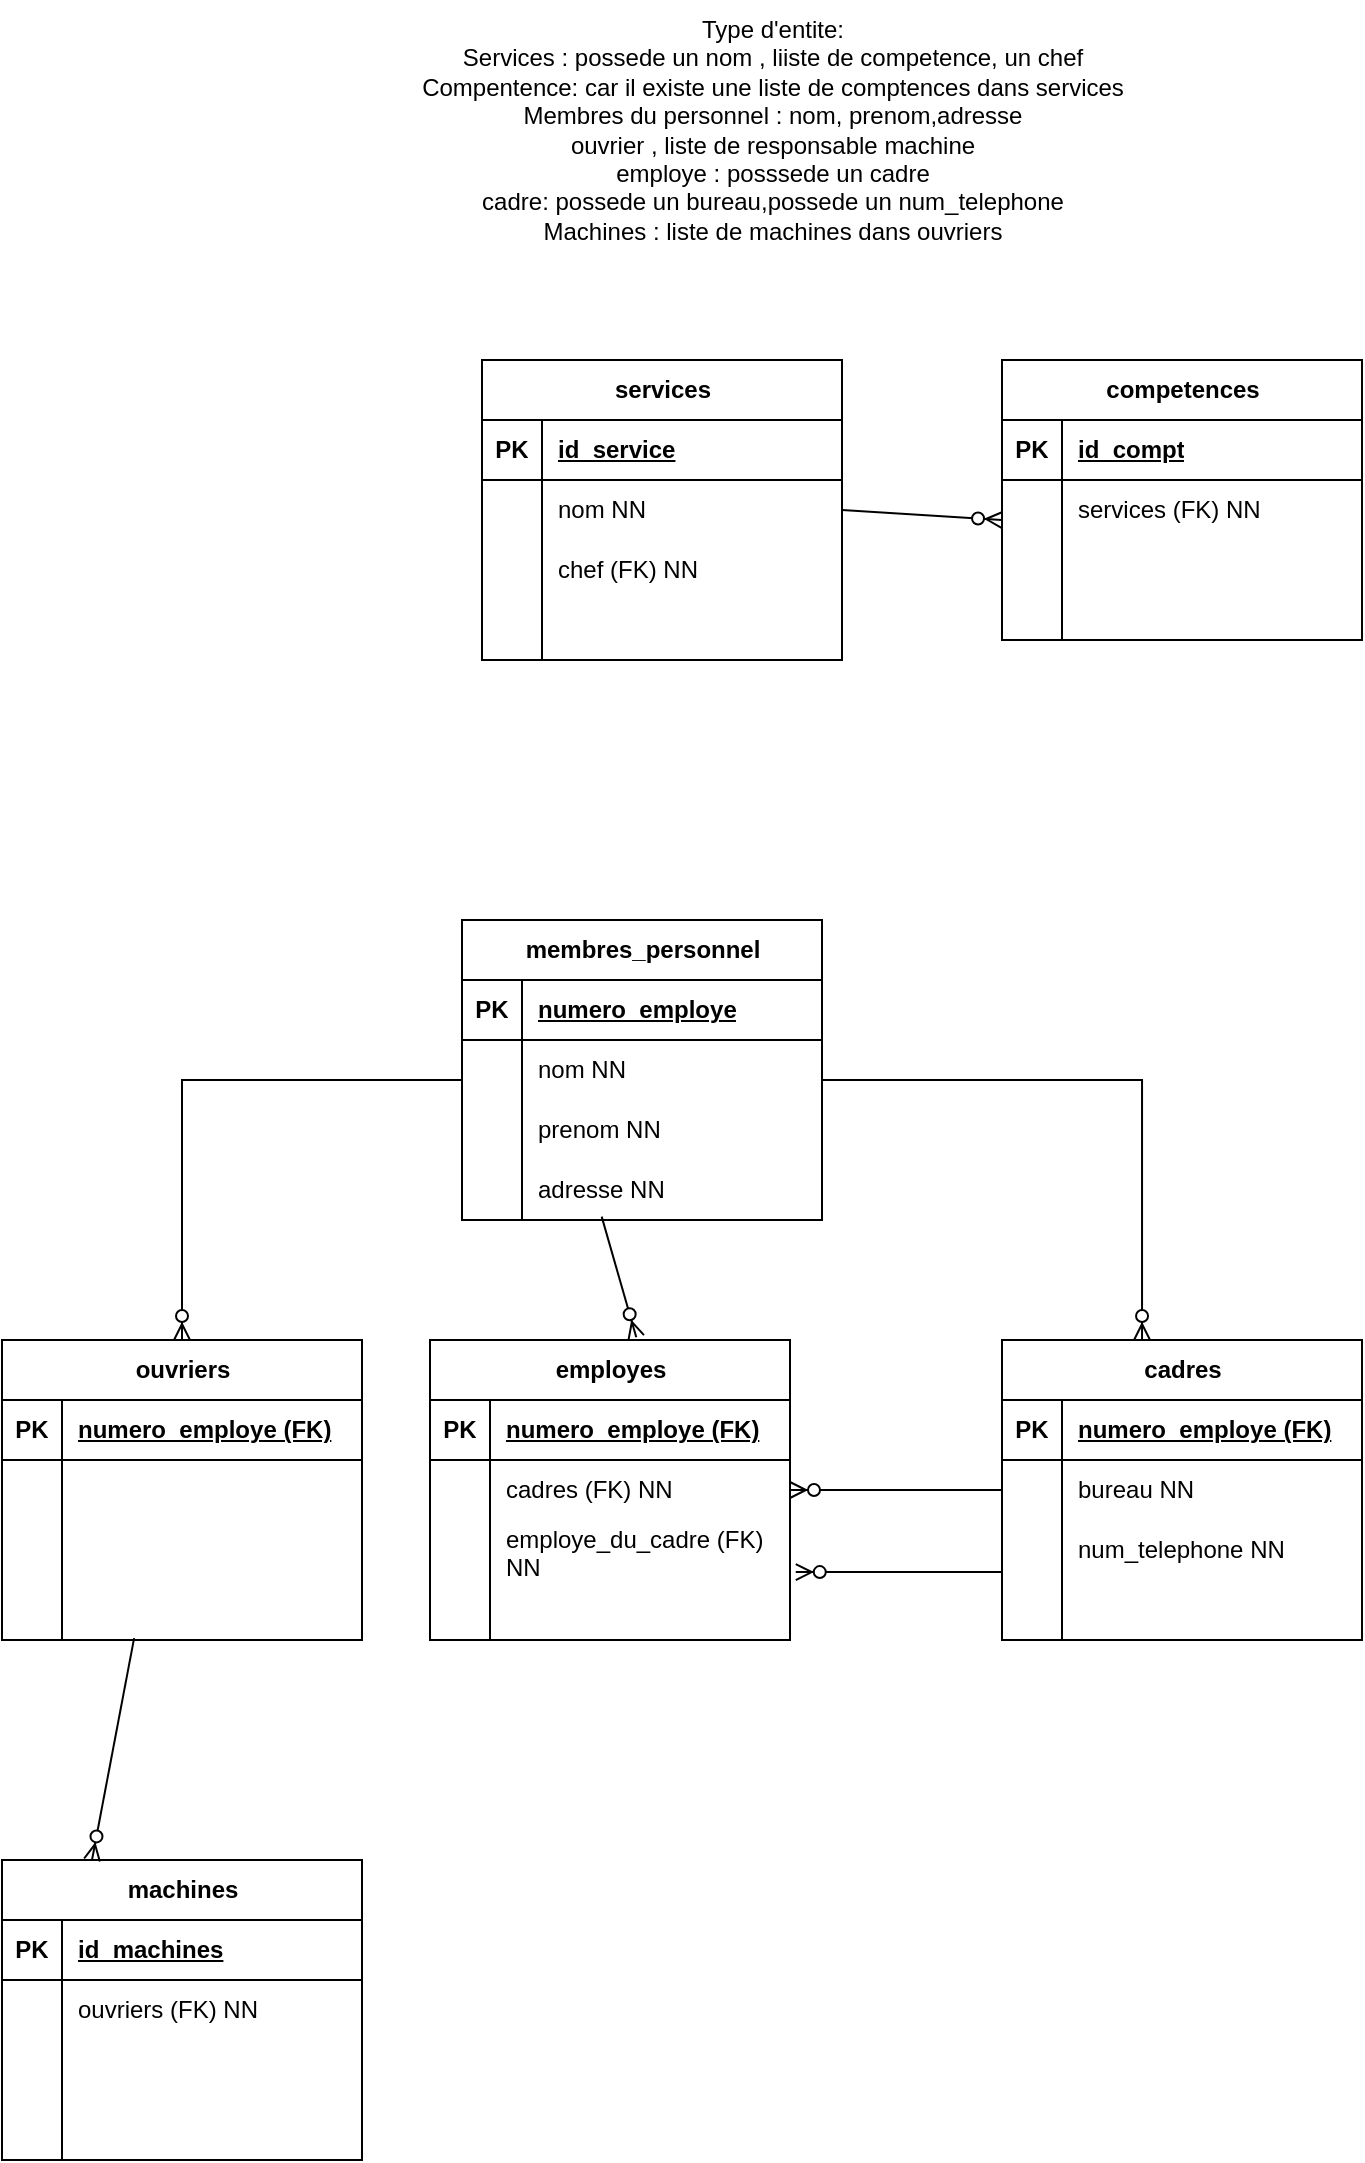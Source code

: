 <mxfile version="24.7.16">
  <diagram name="Page-1" id="CX5b0euwP51dqLZmG01m">
    <mxGraphModel dx="934" dy="556" grid="1" gridSize="10" guides="1" tooltips="1" connect="1" arrows="1" fold="1" page="1" pageScale="1" pageWidth="827" pageHeight="1169" math="0" shadow="0">
      <root>
        <mxCell id="0" />
        <mxCell id="1" parent="0" />
        <mxCell id="H3f6OyMFCvSe6y8qN9KS-3" value="membres_personnel" style="shape=table;startSize=30;container=1;collapsible=1;childLayout=tableLayout;fixedRows=1;rowLines=0;fontStyle=1;align=center;resizeLast=1;html=1;" vertex="1" parent="1">
          <mxGeometry x="320" y="460" width="180" height="150" as="geometry" />
        </mxCell>
        <mxCell id="H3f6OyMFCvSe6y8qN9KS-4" value="" style="shape=tableRow;horizontal=0;startSize=0;swimlaneHead=0;swimlaneBody=0;fillColor=none;collapsible=0;dropTarget=0;points=[[0,0.5],[1,0.5]];portConstraint=eastwest;top=0;left=0;right=0;bottom=1;" vertex="1" parent="H3f6OyMFCvSe6y8qN9KS-3">
          <mxGeometry y="30" width="180" height="30" as="geometry" />
        </mxCell>
        <mxCell id="H3f6OyMFCvSe6y8qN9KS-5" value="PK" style="shape=partialRectangle;connectable=0;fillColor=none;top=0;left=0;bottom=0;right=0;fontStyle=1;overflow=hidden;whiteSpace=wrap;html=1;" vertex="1" parent="H3f6OyMFCvSe6y8qN9KS-4">
          <mxGeometry width="30" height="30" as="geometry">
            <mxRectangle width="30" height="30" as="alternateBounds" />
          </mxGeometry>
        </mxCell>
        <mxCell id="H3f6OyMFCvSe6y8qN9KS-6" value="numero_employe" style="shape=partialRectangle;connectable=0;fillColor=none;top=0;left=0;bottom=0;right=0;align=left;spacingLeft=6;fontStyle=5;overflow=hidden;whiteSpace=wrap;html=1;" vertex="1" parent="H3f6OyMFCvSe6y8qN9KS-4">
          <mxGeometry x="30" width="150" height="30" as="geometry">
            <mxRectangle width="150" height="30" as="alternateBounds" />
          </mxGeometry>
        </mxCell>
        <mxCell id="H3f6OyMFCvSe6y8qN9KS-7" value="" style="shape=tableRow;horizontal=0;startSize=0;swimlaneHead=0;swimlaneBody=0;fillColor=none;collapsible=0;dropTarget=0;points=[[0,0.5],[1,0.5]];portConstraint=eastwest;top=0;left=0;right=0;bottom=0;" vertex="1" parent="H3f6OyMFCvSe6y8qN9KS-3">
          <mxGeometry y="60" width="180" height="30" as="geometry" />
        </mxCell>
        <mxCell id="H3f6OyMFCvSe6y8qN9KS-8" value="" style="shape=partialRectangle;connectable=0;fillColor=none;top=0;left=0;bottom=0;right=0;editable=1;overflow=hidden;whiteSpace=wrap;html=1;" vertex="1" parent="H3f6OyMFCvSe6y8qN9KS-7">
          <mxGeometry width="30" height="30" as="geometry">
            <mxRectangle width="30" height="30" as="alternateBounds" />
          </mxGeometry>
        </mxCell>
        <mxCell id="H3f6OyMFCvSe6y8qN9KS-9" value="nom NN" style="shape=partialRectangle;connectable=0;fillColor=none;top=0;left=0;bottom=0;right=0;align=left;spacingLeft=6;overflow=hidden;whiteSpace=wrap;html=1;" vertex="1" parent="H3f6OyMFCvSe6y8qN9KS-7">
          <mxGeometry x="30" width="150" height="30" as="geometry">
            <mxRectangle width="150" height="30" as="alternateBounds" />
          </mxGeometry>
        </mxCell>
        <mxCell id="H3f6OyMFCvSe6y8qN9KS-10" value="" style="shape=tableRow;horizontal=0;startSize=0;swimlaneHead=0;swimlaneBody=0;fillColor=none;collapsible=0;dropTarget=0;points=[[0,0.5],[1,0.5]];portConstraint=eastwest;top=0;left=0;right=0;bottom=0;" vertex="1" parent="H3f6OyMFCvSe6y8qN9KS-3">
          <mxGeometry y="90" width="180" height="30" as="geometry" />
        </mxCell>
        <mxCell id="H3f6OyMFCvSe6y8qN9KS-11" value="" style="shape=partialRectangle;connectable=0;fillColor=none;top=0;left=0;bottom=0;right=0;editable=1;overflow=hidden;whiteSpace=wrap;html=1;" vertex="1" parent="H3f6OyMFCvSe6y8qN9KS-10">
          <mxGeometry width="30" height="30" as="geometry">
            <mxRectangle width="30" height="30" as="alternateBounds" />
          </mxGeometry>
        </mxCell>
        <mxCell id="H3f6OyMFCvSe6y8qN9KS-12" value="prenom NN" style="shape=partialRectangle;connectable=0;fillColor=none;top=0;left=0;bottom=0;right=0;align=left;spacingLeft=6;overflow=hidden;whiteSpace=wrap;html=1;" vertex="1" parent="H3f6OyMFCvSe6y8qN9KS-10">
          <mxGeometry x="30" width="150" height="30" as="geometry">
            <mxRectangle width="150" height="30" as="alternateBounds" />
          </mxGeometry>
        </mxCell>
        <mxCell id="H3f6OyMFCvSe6y8qN9KS-13" value="" style="shape=tableRow;horizontal=0;startSize=0;swimlaneHead=0;swimlaneBody=0;fillColor=none;collapsible=0;dropTarget=0;points=[[0,0.5],[1,0.5]];portConstraint=eastwest;top=0;left=0;right=0;bottom=0;" vertex="1" parent="H3f6OyMFCvSe6y8qN9KS-3">
          <mxGeometry y="120" width="180" height="30" as="geometry" />
        </mxCell>
        <mxCell id="H3f6OyMFCvSe6y8qN9KS-14" value="" style="shape=partialRectangle;connectable=0;fillColor=none;top=0;left=0;bottom=0;right=0;editable=1;overflow=hidden;whiteSpace=wrap;html=1;" vertex="1" parent="H3f6OyMFCvSe6y8qN9KS-13">
          <mxGeometry width="30" height="30" as="geometry">
            <mxRectangle width="30" height="30" as="alternateBounds" />
          </mxGeometry>
        </mxCell>
        <mxCell id="H3f6OyMFCvSe6y8qN9KS-15" value="adresse NN" style="shape=partialRectangle;connectable=0;fillColor=none;top=0;left=0;bottom=0;right=0;align=left;spacingLeft=6;overflow=hidden;whiteSpace=wrap;html=1;" vertex="1" parent="H3f6OyMFCvSe6y8qN9KS-13">
          <mxGeometry x="30" width="150" height="30" as="geometry">
            <mxRectangle width="150" height="30" as="alternateBounds" />
          </mxGeometry>
        </mxCell>
        <mxCell id="H3f6OyMFCvSe6y8qN9KS-16" value="services" style="shape=table;startSize=30;container=1;collapsible=1;childLayout=tableLayout;fixedRows=1;rowLines=0;fontStyle=1;align=center;resizeLast=1;html=1;" vertex="1" parent="1">
          <mxGeometry x="330" y="180" width="180" height="150" as="geometry" />
        </mxCell>
        <mxCell id="H3f6OyMFCvSe6y8qN9KS-17" value="" style="shape=tableRow;horizontal=0;startSize=0;swimlaneHead=0;swimlaneBody=0;fillColor=none;collapsible=0;dropTarget=0;points=[[0,0.5],[1,0.5]];portConstraint=eastwest;top=0;left=0;right=0;bottom=1;" vertex="1" parent="H3f6OyMFCvSe6y8qN9KS-16">
          <mxGeometry y="30" width="180" height="30" as="geometry" />
        </mxCell>
        <mxCell id="H3f6OyMFCvSe6y8qN9KS-18" value="PK" style="shape=partialRectangle;connectable=0;fillColor=none;top=0;left=0;bottom=0;right=0;fontStyle=1;overflow=hidden;whiteSpace=wrap;html=1;" vertex="1" parent="H3f6OyMFCvSe6y8qN9KS-17">
          <mxGeometry width="30" height="30" as="geometry">
            <mxRectangle width="30" height="30" as="alternateBounds" />
          </mxGeometry>
        </mxCell>
        <mxCell id="H3f6OyMFCvSe6y8qN9KS-19" value="id_service" style="shape=partialRectangle;connectable=0;fillColor=none;top=0;left=0;bottom=0;right=0;align=left;spacingLeft=6;fontStyle=5;overflow=hidden;whiteSpace=wrap;html=1;" vertex="1" parent="H3f6OyMFCvSe6y8qN9KS-17">
          <mxGeometry x="30" width="150" height="30" as="geometry">
            <mxRectangle width="150" height="30" as="alternateBounds" />
          </mxGeometry>
        </mxCell>
        <mxCell id="H3f6OyMFCvSe6y8qN9KS-20" value="" style="shape=tableRow;horizontal=0;startSize=0;swimlaneHead=0;swimlaneBody=0;fillColor=none;collapsible=0;dropTarget=0;points=[[0,0.5],[1,0.5]];portConstraint=eastwest;top=0;left=0;right=0;bottom=0;" vertex="1" parent="H3f6OyMFCvSe6y8qN9KS-16">
          <mxGeometry y="60" width="180" height="30" as="geometry" />
        </mxCell>
        <mxCell id="H3f6OyMFCvSe6y8qN9KS-21" value="" style="shape=partialRectangle;connectable=0;fillColor=none;top=0;left=0;bottom=0;right=0;editable=1;overflow=hidden;whiteSpace=wrap;html=1;" vertex="1" parent="H3f6OyMFCvSe6y8qN9KS-20">
          <mxGeometry width="30" height="30" as="geometry">
            <mxRectangle width="30" height="30" as="alternateBounds" />
          </mxGeometry>
        </mxCell>
        <mxCell id="H3f6OyMFCvSe6y8qN9KS-22" value="nom NN" style="shape=partialRectangle;connectable=0;fillColor=none;top=0;left=0;bottom=0;right=0;align=left;spacingLeft=6;overflow=hidden;whiteSpace=wrap;html=1;" vertex="1" parent="H3f6OyMFCvSe6y8qN9KS-20">
          <mxGeometry x="30" width="150" height="30" as="geometry">
            <mxRectangle width="150" height="30" as="alternateBounds" />
          </mxGeometry>
        </mxCell>
        <mxCell id="H3f6OyMFCvSe6y8qN9KS-23" value="" style="shape=tableRow;horizontal=0;startSize=0;swimlaneHead=0;swimlaneBody=0;fillColor=none;collapsible=0;dropTarget=0;points=[[0,0.5],[1,0.5]];portConstraint=eastwest;top=0;left=0;right=0;bottom=0;" vertex="1" parent="H3f6OyMFCvSe6y8qN9KS-16">
          <mxGeometry y="90" width="180" height="30" as="geometry" />
        </mxCell>
        <mxCell id="H3f6OyMFCvSe6y8qN9KS-24" value="" style="shape=partialRectangle;connectable=0;fillColor=none;top=0;left=0;bottom=0;right=0;editable=1;overflow=hidden;whiteSpace=wrap;html=1;" vertex="1" parent="H3f6OyMFCvSe6y8qN9KS-23">
          <mxGeometry width="30" height="30" as="geometry">
            <mxRectangle width="30" height="30" as="alternateBounds" />
          </mxGeometry>
        </mxCell>
        <mxCell id="H3f6OyMFCvSe6y8qN9KS-25" value="chef (FK) NN" style="shape=partialRectangle;connectable=0;fillColor=none;top=0;left=0;bottom=0;right=0;align=left;spacingLeft=6;overflow=hidden;whiteSpace=wrap;html=1;" vertex="1" parent="H3f6OyMFCvSe6y8qN9KS-23">
          <mxGeometry x="30" width="150" height="30" as="geometry">
            <mxRectangle width="150" height="30" as="alternateBounds" />
          </mxGeometry>
        </mxCell>
        <mxCell id="H3f6OyMFCvSe6y8qN9KS-26" value="" style="shape=tableRow;horizontal=0;startSize=0;swimlaneHead=0;swimlaneBody=0;fillColor=none;collapsible=0;dropTarget=0;points=[[0,0.5],[1,0.5]];portConstraint=eastwest;top=0;left=0;right=0;bottom=0;" vertex="1" parent="H3f6OyMFCvSe6y8qN9KS-16">
          <mxGeometry y="120" width="180" height="30" as="geometry" />
        </mxCell>
        <mxCell id="H3f6OyMFCvSe6y8qN9KS-27" value="" style="shape=partialRectangle;connectable=0;fillColor=none;top=0;left=0;bottom=0;right=0;editable=1;overflow=hidden;whiteSpace=wrap;html=1;" vertex="1" parent="H3f6OyMFCvSe6y8qN9KS-26">
          <mxGeometry width="30" height="30" as="geometry">
            <mxRectangle width="30" height="30" as="alternateBounds" />
          </mxGeometry>
        </mxCell>
        <mxCell id="H3f6OyMFCvSe6y8qN9KS-28" value="" style="shape=partialRectangle;connectable=0;fillColor=none;top=0;left=0;bottom=0;right=0;align=left;spacingLeft=6;overflow=hidden;whiteSpace=wrap;html=1;" vertex="1" parent="H3f6OyMFCvSe6y8qN9KS-26">
          <mxGeometry x="30" width="150" height="30" as="geometry">
            <mxRectangle width="150" height="30" as="alternateBounds" />
          </mxGeometry>
        </mxCell>
        <mxCell id="H3f6OyMFCvSe6y8qN9KS-29" value="ouvriers" style="shape=table;startSize=30;container=1;collapsible=1;childLayout=tableLayout;fixedRows=1;rowLines=0;fontStyle=1;align=center;resizeLast=1;html=1;" vertex="1" parent="1">
          <mxGeometry x="90" y="670" width="180" height="150" as="geometry" />
        </mxCell>
        <mxCell id="H3f6OyMFCvSe6y8qN9KS-30" value="" style="shape=tableRow;horizontal=0;startSize=0;swimlaneHead=0;swimlaneBody=0;fillColor=none;collapsible=0;dropTarget=0;points=[[0,0.5],[1,0.5]];portConstraint=eastwest;top=0;left=0;right=0;bottom=1;" vertex="1" parent="H3f6OyMFCvSe6y8qN9KS-29">
          <mxGeometry y="30" width="180" height="30" as="geometry" />
        </mxCell>
        <mxCell id="H3f6OyMFCvSe6y8qN9KS-31" value="PK" style="shape=partialRectangle;connectable=0;fillColor=none;top=0;left=0;bottom=0;right=0;fontStyle=1;overflow=hidden;whiteSpace=wrap;html=1;" vertex="1" parent="H3f6OyMFCvSe6y8qN9KS-30">
          <mxGeometry width="30" height="30" as="geometry">
            <mxRectangle width="30" height="30" as="alternateBounds" />
          </mxGeometry>
        </mxCell>
        <mxCell id="H3f6OyMFCvSe6y8qN9KS-32" value="numero_employe (FK)" style="shape=partialRectangle;connectable=0;fillColor=none;top=0;left=0;bottom=0;right=0;align=left;spacingLeft=6;fontStyle=5;overflow=hidden;whiteSpace=wrap;html=1;" vertex="1" parent="H3f6OyMFCvSe6y8qN9KS-30">
          <mxGeometry x="30" width="150" height="30" as="geometry">
            <mxRectangle width="150" height="30" as="alternateBounds" />
          </mxGeometry>
        </mxCell>
        <mxCell id="H3f6OyMFCvSe6y8qN9KS-33" value="" style="shape=tableRow;horizontal=0;startSize=0;swimlaneHead=0;swimlaneBody=0;fillColor=none;collapsible=0;dropTarget=0;points=[[0,0.5],[1,0.5]];portConstraint=eastwest;top=0;left=0;right=0;bottom=0;" vertex="1" parent="H3f6OyMFCvSe6y8qN9KS-29">
          <mxGeometry y="60" width="180" height="30" as="geometry" />
        </mxCell>
        <mxCell id="H3f6OyMFCvSe6y8qN9KS-34" value="" style="shape=partialRectangle;connectable=0;fillColor=none;top=0;left=0;bottom=0;right=0;editable=1;overflow=hidden;whiteSpace=wrap;html=1;" vertex="1" parent="H3f6OyMFCvSe6y8qN9KS-33">
          <mxGeometry width="30" height="30" as="geometry">
            <mxRectangle width="30" height="30" as="alternateBounds" />
          </mxGeometry>
        </mxCell>
        <mxCell id="H3f6OyMFCvSe6y8qN9KS-35" value="" style="shape=partialRectangle;connectable=0;fillColor=none;top=0;left=0;bottom=0;right=0;align=left;spacingLeft=6;overflow=hidden;whiteSpace=wrap;html=1;" vertex="1" parent="H3f6OyMFCvSe6y8qN9KS-33">
          <mxGeometry x="30" width="150" height="30" as="geometry">
            <mxRectangle width="150" height="30" as="alternateBounds" />
          </mxGeometry>
        </mxCell>
        <mxCell id="H3f6OyMFCvSe6y8qN9KS-36" value="" style="shape=tableRow;horizontal=0;startSize=0;swimlaneHead=0;swimlaneBody=0;fillColor=none;collapsible=0;dropTarget=0;points=[[0,0.5],[1,0.5]];portConstraint=eastwest;top=0;left=0;right=0;bottom=0;" vertex="1" parent="H3f6OyMFCvSe6y8qN9KS-29">
          <mxGeometry y="90" width="180" height="30" as="geometry" />
        </mxCell>
        <mxCell id="H3f6OyMFCvSe6y8qN9KS-37" value="" style="shape=partialRectangle;connectable=0;fillColor=none;top=0;left=0;bottom=0;right=0;editable=1;overflow=hidden;whiteSpace=wrap;html=1;" vertex="1" parent="H3f6OyMFCvSe6y8qN9KS-36">
          <mxGeometry width="30" height="30" as="geometry">
            <mxRectangle width="30" height="30" as="alternateBounds" />
          </mxGeometry>
        </mxCell>
        <mxCell id="H3f6OyMFCvSe6y8qN9KS-38" value="" style="shape=partialRectangle;connectable=0;fillColor=none;top=0;left=0;bottom=0;right=0;align=left;spacingLeft=6;overflow=hidden;whiteSpace=wrap;html=1;" vertex="1" parent="H3f6OyMFCvSe6y8qN9KS-36">
          <mxGeometry x="30" width="150" height="30" as="geometry">
            <mxRectangle width="150" height="30" as="alternateBounds" />
          </mxGeometry>
        </mxCell>
        <mxCell id="H3f6OyMFCvSe6y8qN9KS-39" value="" style="shape=tableRow;horizontal=0;startSize=0;swimlaneHead=0;swimlaneBody=0;fillColor=none;collapsible=0;dropTarget=0;points=[[0,0.5],[1,0.5]];portConstraint=eastwest;top=0;left=0;right=0;bottom=0;" vertex="1" parent="H3f6OyMFCvSe6y8qN9KS-29">
          <mxGeometry y="120" width="180" height="30" as="geometry" />
        </mxCell>
        <mxCell id="H3f6OyMFCvSe6y8qN9KS-40" value="" style="shape=partialRectangle;connectable=0;fillColor=none;top=0;left=0;bottom=0;right=0;editable=1;overflow=hidden;whiteSpace=wrap;html=1;" vertex="1" parent="H3f6OyMFCvSe6y8qN9KS-39">
          <mxGeometry width="30" height="30" as="geometry">
            <mxRectangle width="30" height="30" as="alternateBounds" />
          </mxGeometry>
        </mxCell>
        <mxCell id="H3f6OyMFCvSe6y8qN9KS-41" value="" style="shape=partialRectangle;connectable=0;fillColor=none;top=0;left=0;bottom=0;right=0;align=left;spacingLeft=6;overflow=hidden;whiteSpace=wrap;html=1;" vertex="1" parent="H3f6OyMFCvSe6y8qN9KS-39">
          <mxGeometry x="30" width="150" height="30" as="geometry">
            <mxRectangle width="150" height="30" as="alternateBounds" />
          </mxGeometry>
        </mxCell>
        <mxCell id="H3f6OyMFCvSe6y8qN9KS-42" value="employes" style="shape=table;startSize=30;container=1;collapsible=1;childLayout=tableLayout;fixedRows=1;rowLines=0;fontStyle=1;align=center;resizeLast=1;html=1;" vertex="1" parent="1">
          <mxGeometry x="304" y="670" width="180" height="150" as="geometry" />
        </mxCell>
        <mxCell id="H3f6OyMFCvSe6y8qN9KS-43" value="" style="shape=tableRow;horizontal=0;startSize=0;swimlaneHead=0;swimlaneBody=0;fillColor=none;collapsible=0;dropTarget=0;points=[[0,0.5],[1,0.5]];portConstraint=eastwest;top=0;left=0;right=0;bottom=1;" vertex="1" parent="H3f6OyMFCvSe6y8qN9KS-42">
          <mxGeometry y="30" width="180" height="30" as="geometry" />
        </mxCell>
        <mxCell id="H3f6OyMFCvSe6y8qN9KS-44" value="PK" style="shape=partialRectangle;connectable=0;fillColor=none;top=0;left=0;bottom=0;right=0;fontStyle=1;overflow=hidden;whiteSpace=wrap;html=1;" vertex="1" parent="H3f6OyMFCvSe6y8qN9KS-43">
          <mxGeometry width="30" height="30" as="geometry">
            <mxRectangle width="30" height="30" as="alternateBounds" />
          </mxGeometry>
        </mxCell>
        <mxCell id="H3f6OyMFCvSe6y8qN9KS-45" value="numero_employe (FK)" style="shape=partialRectangle;connectable=0;fillColor=none;top=0;left=0;bottom=0;right=0;align=left;spacingLeft=6;fontStyle=5;overflow=hidden;whiteSpace=wrap;html=1;" vertex="1" parent="H3f6OyMFCvSe6y8qN9KS-43">
          <mxGeometry x="30" width="150" height="30" as="geometry">
            <mxRectangle width="150" height="30" as="alternateBounds" />
          </mxGeometry>
        </mxCell>
        <mxCell id="H3f6OyMFCvSe6y8qN9KS-46" value="" style="shape=tableRow;horizontal=0;startSize=0;swimlaneHead=0;swimlaneBody=0;fillColor=none;collapsible=0;dropTarget=0;points=[[0,0.5],[1,0.5]];portConstraint=eastwest;top=0;left=0;right=0;bottom=0;" vertex="1" parent="H3f6OyMFCvSe6y8qN9KS-42">
          <mxGeometry y="60" width="180" height="30" as="geometry" />
        </mxCell>
        <mxCell id="H3f6OyMFCvSe6y8qN9KS-47" value="" style="shape=partialRectangle;connectable=0;fillColor=none;top=0;left=0;bottom=0;right=0;editable=1;overflow=hidden;whiteSpace=wrap;html=1;" vertex="1" parent="H3f6OyMFCvSe6y8qN9KS-46">
          <mxGeometry width="30" height="30" as="geometry">
            <mxRectangle width="30" height="30" as="alternateBounds" />
          </mxGeometry>
        </mxCell>
        <mxCell id="H3f6OyMFCvSe6y8qN9KS-48" value="cadres (FK) NN" style="shape=partialRectangle;connectable=0;fillColor=none;top=0;left=0;bottom=0;right=0;align=left;spacingLeft=6;overflow=hidden;whiteSpace=wrap;html=1;" vertex="1" parent="H3f6OyMFCvSe6y8qN9KS-46">
          <mxGeometry x="30" width="150" height="30" as="geometry">
            <mxRectangle width="150" height="30" as="alternateBounds" />
          </mxGeometry>
        </mxCell>
        <mxCell id="H3f6OyMFCvSe6y8qN9KS-49" value="" style="shape=tableRow;horizontal=0;startSize=0;swimlaneHead=0;swimlaneBody=0;fillColor=none;collapsible=0;dropTarget=0;points=[[0,0.5],[1,0.5]];portConstraint=eastwest;top=0;left=0;right=0;bottom=0;" vertex="1" parent="H3f6OyMFCvSe6y8qN9KS-42">
          <mxGeometry y="90" width="180" height="30" as="geometry" />
        </mxCell>
        <mxCell id="H3f6OyMFCvSe6y8qN9KS-50" value="" style="shape=partialRectangle;connectable=0;fillColor=none;top=0;left=0;bottom=0;right=0;editable=1;overflow=hidden;whiteSpace=wrap;html=1;" vertex="1" parent="H3f6OyMFCvSe6y8qN9KS-49">
          <mxGeometry width="30" height="30" as="geometry">
            <mxRectangle width="30" height="30" as="alternateBounds" />
          </mxGeometry>
        </mxCell>
        <mxCell id="H3f6OyMFCvSe6y8qN9KS-51" value="employe_du_cadre (FK) NN" style="shape=partialRectangle;connectable=0;fillColor=none;top=0;left=0;bottom=0;right=0;align=left;spacingLeft=6;overflow=hidden;whiteSpace=wrap;html=1;" vertex="1" parent="H3f6OyMFCvSe6y8qN9KS-49">
          <mxGeometry x="30" width="150" height="30" as="geometry">
            <mxRectangle width="150" height="30" as="alternateBounds" />
          </mxGeometry>
        </mxCell>
        <mxCell id="H3f6OyMFCvSe6y8qN9KS-52" value="" style="shape=tableRow;horizontal=0;startSize=0;swimlaneHead=0;swimlaneBody=0;fillColor=none;collapsible=0;dropTarget=0;points=[[0,0.5],[1,0.5]];portConstraint=eastwest;top=0;left=0;right=0;bottom=0;" vertex="1" parent="H3f6OyMFCvSe6y8qN9KS-42">
          <mxGeometry y="120" width="180" height="30" as="geometry" />
        </mxCell>
        <mxCell id="H3f6OyMFCvSe6y8qN9KS-53" value="" style="shape=partialRectangle;connectable=0;fillColor=none;top=0;left=0;bottom=0;right=0;editable=1;overflow=hidden;whiteSpace=wrap;html=1;" vertex="1" parent="H3f6OyMFCvSe6y8qN9KS-52">
          <mxGeometry width="30" height="30" as="geometry">
            <mxRectangle width="30" height="30" as="alternateBounds" />
          </mxGeometry>
        </mxCell>
        <mxCell id="H3f6OyMFCvSe6y8qN9KS-54" value="" style="shape=partialRectangle;connectable=0;fillColor=none;top=0;left=0;bottom=0;right=0;align=left;spacingLeft=6;overflow=hidden;whiteSpace=wrap;html=1;" vertex="1" parent="H3f6OyMFCvSe6y8qN9KS-52">
          <mxGeometry x="30" width="150" height="30" as="geometry">
            <mxRectangle width="150" height="30" as="alternateBounds" />
          </mxGeometry>
        </mxCell>
        <mxCell id="H3f6OyMFCvSe6y8qN9KS-55" value="cadres" style="shape=table;startSize=30;container=1;collapsible=1;childLayout=tableLayout;fixedRows=1;rowLines=0;fontStyle=1;align=center;resizeLast=1;html=1;" vertex="1" parent="1">
          <mxGeometry x="590" y="670" width="180" height="150" as="geometry" />
        </mxCell>
        <mxCell id="H3f6OyMFCvSe6y8qN9KS-56" value="" style="shape=tableRow;horizontal=0;startSize=0;swimlaneHead=0;swimlaneBody=0;fillColor=none;collapsible=0;dropTarget=0;points=[[0,0.5],[1,0.5]];portConstraint=eastwest;top=0;left=0;right=0;bottom=1;" vertex="1" parent="H3f6OyMFCvSe6y8qN9KS-55">
          <mxGeometry y="30" width="180" height="30" as="geometry" />
        </mxCell>
        <mxCell id="H3f6OyMFCvSe6y8qN9KS-57" value="PK" style="shape=partialRectangle;connectable=0;fillColor=none;top=0;left=0;bottom=0;right=0;fontStyle=1;overflow=hidden;whiteSpace=wrap;html=1;" vertex="1" parent="H3f6OyMFCvSe6y8qN9KS-56">
          <mxGeometry width="30" height="30" as="geometry">
            <mxRectangle width="30" height="30" as="alternateBounds" />
          </mxGeometry>
        </mxCell>
        <mxCell id="H3f6OyMFCvSe6y8qN9KS-58" value="numero_employe (FK)" style="shape=partialRectangle;connectable=0;fillColor=none;top=0;left=0;bottom=0;right=0;align=left;spacingLeft=6;fontStyle=5;overflow=hidden;whiteSpace=wrap;html=1;" vertex="1" parent="H3f6OyMFCvSe6y8qN9KS-56">
          <mxGeometry x="30" width="150" height="30" as="geometry">
            <mxRectangle width="150" height="30" as="alternateBounds" />
          </mxGeometry>
        </mxCell>
        <mxCell id="H3f6OyMFCvSe6y8qN9KS-59" value="" style="shape=tableRow;horizontal=0;startSize=0;swimlaneHead=0;swimlaneBody=0;fillColor=none;collapsible=0;dropTarget=0;points=[[0,0.5],[1,0.5]];portConstraint=eastwest;top=0;left=0;right=0;bottom=0;" vertex="1" parent="H3f6OyMFCvSe6y8qN9KS-55">
          <mxGeometry y="60" width="180" height="30" as="geometry" />
        </mxCell>
        <mxCell id="H3f6OyMFCvSe6y8qN9KS-60" value="" style="shape=partialRectangle;connectable=0;fillColor=none;top=0;left=0;bottom=0;right=0;editable=1;overflow=hidden;whiteSpace=wrap;html=1;" vertex="1" parent="H3f6OyMFCvSe6y8qN9KS-59">
          <mxGeometry width="30" height="30" as="geometry">
            <mxRectangle width="30" height="30" as="alternateBounds" />
          </mxGeometry>
        </mxCell>
        <mxCell id="H3f6OyMFCvSe6y8qN9KS-61" value="bureau NN" style="shape=partialRectangle;connectable=0;fillColor=none;top=0;left=0;bottom=0;right=0;align=left;spacingLeft=6;overflow=hidden;whiteSpace=wrap;html=1;" vertex="1" parent="H3f6OyMFCvSe6y8qN9KS-59">
          <mxGeometry x="30" width="150" height="30" as="geometry">
            <mxRectangle width="150" height="30" as="alternateBounds" />
          </mxGeometry>
        </mxCell>
        <mxCell id="H3f6OyMFCvSe6y8qN9KS-62" value="" style="shape=tableRow;horizontal=0;startSize=0;swimlaneHead=0;swimlaneBody=0;fillColor=none;collapsible=0;dropTarget=0;points=[[0,0.5],[1,0.5]];portConstraint=eastwest;top=0;left=0;right=0;bottom=0;" vertex="1" parent="H3f6OyMFCvSe6y8qN9KS-55">
          <mxGeometry y="90" width="180" height="30" as="geometry" />
        </mxCell>
        <mxCell id="H3f6OyMFCvSe6y8qN9KS-63" value="" style="shape=partialRectangle;connectable=0;fillColor=none;top=0;left=0;bottom=0;right=0;editable=1;overflow=hidden;whiteSpace=wrap;html=1;" vertex="1" parent="H3f6OyMFCvSe6y8qN9KS-62">
          <mxGeometry width="30" height="30" as="geometry">
            <mxRectangle width="30" height="30" as="alternateBounds" />
          </mxGeometry>
        </mxCell>
        <mxCell id="H3f6OyMFCvSe6y8qN9KS-64" value="num_telephone NN" style="shape=partialRectangle;connectable=0;fillColor=none;top=0;left=0;bottom=0;right=0;align=left;spacingLeft=6;overflow=hidden;whiteSpace=wrap;html=1;" vertex="1" parent="H3f6OyMFCvSe6y8qN9KS-62">
          <mxGeometry x="30" width="150" height="30" as="geometry">
            <mxRectangle width="150" height="30" as="alternateBounds" />
          </mxGeometry>
        </mxCell>
        <mxCell id="H3f6OyMFCvSe6y8qN9KS-65" value="" style="shape=tableRow;horizontal=0;startSize=0;swimlaneHead=0;swimlaneBody=0;fillColor=none;collapsible=0;dropTarget=0;points=[[0,0.5],[1,0.5]];portConstraint=eastwest;top=0;left=0;right=0;bottom=0;" vertex="1" parent="H3f6OyMFCvSe6y8qN9KS-55">
          <mxGeometry y="120" width="180" height="30" as="geometry" />
        </mxCell>
        <mxCell id="H3f6OyMFCvSe6y8qN9KS-66" value="" style="shape=partialRectangle;connectable=0;fillColor=none;top=0;left=0;bottom=0;right=0;editable=1;overflow=hidden;whiteSpace=wrap;html=1;" vertex="1" parent="H3f6OyMFCvSe6y8qN9KS-65">
          <mxGeometry width="30" height="30" as="geometry">
            <mxRectangle width="30" height="30" as="alternateBounds" />
          </mxGeometry>
        </mxCell>
        <mxCell id="H3f6OyMFCvSe6y8qN9KS-67" value="" style="shape=partialRectangle;connectable=0;fillColor=none;top=0;left=0;bottom=0;right=0;align=left;spacingLeft=6;overflow=hidden;whiteSpace=wrap;html=1;" vertex="1" parent="H3f6OyMFCvSe6y8qN9KS-65">
          <mxGeometry x="30" width="150" height="30" as="geometry">
            <mxRectangle width="150" height="30" as="alternateBounds" />
          </mxGeometry>
        </mxCell>
        <mxCell id="H3f6OyMFCvSe6y8qN9KS-68" value="Type d&#39;entite:&lt;div&gt;Services : possede un nom , liiste de competence, un chef&lt;/div&gt;&lt;div&gt;Compentence: car il existe une liste de comptences dans services&lt;/div&gt;&lt;div&gt;Membres du personnel : nom, prenom,adresse&lt;/div&gt;&lt;div&gt;ouvrier , liste de responsable machine&lt;/div&gt;&lt;div&gt;employe : posssede un cadre&lt;/div&gt;&lt;div&gt;cadre: possede un bureau,possede un num_telephone&lt;/div&gt;&lt;div&gt;Machines : liste de machines dans ouvriers&lt;/div&gt;" style="text;html=1;align=center;verticalAlign=middle;resizable=0;points=[];autosize=1;strokeColor=none;fillColor=none;" vertex="1" parent="1">
          <mxGeometry x="290" width="370" height="130" as="geometry" />
        </mxCell>
        <mxCell id="H3f6OyMFCvSe6y8qN9KS-69" value="competences" style="shape=table;startSize=30;container=1;collapsible=1;childLayout=tableLayout;fixedRows=1;rowLines=0;fontStyle=1;align=center;resizeLast=1;html=1;" vertex="1" parent="1">
          <mxGeometry x="590" y="180" width="180" height="140" as="geometry" />
        </mxCell>
        <mxCell id="H3f6OyMFCvSe6y8qN9KS-70" value="" style="shape=tableRow;horizontal=0;startSize=0;swimlaneHead=0;swimlaneBody=0;fillColor=none;collapsible=0;dropTarget=0;points=[[0,0.5],[1,0.5]];portConstraint=eastwest;top=0;left=0;right=0;bottom=1;" vertex="1" parent="H3f6OyMFCvSe6y8qN9KS-69">
          <mxGeometry y="30" width="180" height="30" as="geometry" />
        </mxCell>
        <mxCell id="H3f6OyMFCvSe6y8qN9KS-71" value="PK" style="shape=partialRectangle;connectable=0;fillColor=none;top=0;left=0;bottom=0;right=0;fontStyle=1;overflow=hidden;whiteSpace=wrap;html=1;" vertex="1" parent="H3f6OyMFCvSe6y8qN9KS-70">
          <mxGeometry width="30" height="30" as="geometry">
            <mxRectangle width="30" height="30" as="alternateBounds" />
          </mxGeometry>
        </mxCell>
        <mxCell id="H3f6OyMFCvSe6y8qN9KS-72" value="id_compt" style="shape=partialRectangle;connectable=0;fillColor=none;top=0;left=0;bottom=0;right=0;align=left;spacingLeft=6;fontStyle=5;overflow=hidden;whiteSpace=wrap;html=1;" vertex="1" parent="H3f6OyMFCvSe6y8qN9KS-70">
          <mxGeometry x="30" width="150" height="30" as="geometry">
            <mxRectangle width="150" height="30" as="alternateBounds" />
          </mxGeometry>
        </mxCell>
        <mxCell id="H3f6OyMFCvSe6y8qN9KS-73" value="" style="shape=tableRow;horizontal=0;startSize=0;swimlaneHead=0;swimlaneBody=0;fillColor=none;collapsible=0;dropTarget=0;points=[[0,0.5],[1,0.5]];portConstraint=eastwest;top=0;left=0;right=0;bottom=0;" vertex="1" parent="H3f6OyMFCvSe6y8qN9KS-69">
          <mxGeometry y="60" width="180" height="30" as="geometry" />
        </mxCell>
        <mxCell id="H3f6OyMFCvSe6y8qN9KS-74" value="" style="shape=partialRectangle;connectable=0;fillColor=none;top=0;left=0;bottom=0;right=0;editable=1;overflow=hidden;whiteSpace=wrap;html=1;" vertex="1" parent="H3f6OyMFCvSe6y8qN9KS-73">
          <mxGeometry width="30" height="30" as="geometry">
            <mxRectangle width="30" height="30" as="alternateBounds" />
          </mxGeometry>
        </mxCell>
        <mxCell id="H3f6OyMFCvSe6y8qN9KS-75" value="services (FK) NN" style="shape=partialRectangle;connectable=0;fillColor=none;top=0;left=0;bottom=0;right=0;align=left;spacingLeft=6;overflow=hidden;whiteSpace=wrap;html=1;" vertex="1" parent="H3f6OyMFCvSe6y8qN9KS-73">
          <mxGeometry x="30" width="150" height="30" as="geometry">
            <mxRectangle width="150" height="30" as="alternateBounds" />
          </mxGeometry>
        </mxCell>
        <mxCell id="H3f6OyMFCvSe6y8qN9KS-76" value="" style="shape=tableRow;horizontal=0;startSize=0;swimlaneHead=0;swimlaneBody=0;fillColor=none;collapsible=0;dropTarget=0;points=[[0,0.5],[1,0.5]];portConstraint=eastwest;top=0;left=0;right=0;bottom=0;" vertex="1" parent="H3f6OyMFCvSe6y8qN9KS-69">
          <mxGeometry y="90" width="180" height="30" as="geometry" />
        </mxCell>
        <mxCell id="H3f6OyMFCvSe6y8qN9KS-77" value="" style="shape=partialRectangle;connectable=0;fillColor=none;top=0;left=0;bottom=0;right=0;editable=1;overflow=hidden;whiteSpace=wrap;html=1;" vertex="1" parent="H3f6OyMFCvSe6y8qN9KS-76">
          <mxGeometry width="30" height="30" as="geometry">
            <mxRectangle width="30" height="30" as="alternateBounds" />
          </mxGeometry>
        </mxCell>
        <mxCell id="H3f6OyMFCvSe6y8qN9KS-78" value="" style="shape=partialRectangle;connectable=0;fillColor=none;top=0;left=0;bottom=0;right=0;align=left;spacingLeft=6;overflow=hidden;whiteSpace=wrap;html=1;" vertex="1" parent="H3f6OyMFCvSe6y8qN9KS-76">
          <mxGeometry x="30" width="150" height="30" as="geometry">
            <mxRectangle width="150" height="30" as="alternateBounds" />
          </mxGeometry>
        </mxCell>
        <mxCell id="H3f6OyMFCvSe6y8qN9KS-79" value="" style="shape=tableRow;horizontal=0;startSize=0;swimlaneHead=0;swimlaneBody=0;fillColor=none;collapsible=0;dropTarget=0;points=[[0,0.5],[1,0.5]];portConstraint=eastwest;top=0;left=0;right=0;bottom=0;" vertex="1" parent="H3f6OyMFCvSe6y8qN9KS-69">
          <mxGeometry y="120" width="180" height="20" as="geometry" />
        </mxCell>
        <mxCell id="H3f6OyMFCvSe6y8qN9KS-80" value="" style="shape=partialRectangle;connectable=0;fillColor=none;top=0;left=0;bottom=0;right=0;editable=1;overflow=hidden;whiteSpace=wrap;html=1;" vertex="1" parent="H3f6OyMFCvSe6y8qN9KS-79">
          <mxGeometry width="30" height="20" as="geometry">
            <mxRectangle width="30" height="20" as="alternateBounds" />
          </mxGeometry>
        </mxCell>
        <mxCell id="H3f6OyMFCvSe6y8qN9KS-81" value="" style="shape=partialRectangle;connectable=0;fillColor=none;top=0;left=0;bottom=0;right=0;align=left;spacingLeft=6;overflow=hidden;whiteSpace=wrap;html=1;" vertex="1" parent="H3f6OyMFCvSe6y8qN9KS-79">
          <mxGeometry x="30" width="150" height="20" as="geometry">
            <mxRectangle width="150" height="20" as="alternateBounds" />
          </mxGeometry>
        </mxCell>
        <mxCell id="H3f6OyMFCvSe6y8qN9KS-82" value="" style="fontSize=12;html=1;endArrow=ERzeroToMany;endFill=1;rounded=0;exitX=1;exitY=0.5;exitDx=0;exitDy=0;" edge="1" parent="1" source="H3f6OyMFCvSe6y8qN9KS-20">
          <mxGeometry width="100" height="100" relative="1" as="geometry">
            <mxPoint x="490" y="360" as="sourcePoint" />
            <mxPoint x="590" y="260" as="targetPoint" />
          </mxGeometry>
        </mxCell>
        <mxCell id="H3f6OyMFCvSe6y8qN9KS-83" value="machines" style="shape=table;startSize=30;container=1;collapsible=1;childLayout=tableLayout;fixedRows=1;rowLines=0;fontStyle=1;align=center;resizeLast=1;html=1;" vertex="1" parent="1">
          <mxGeometry x="90" y="930" width="180" height="150" as="geometry" />
        </mxCell>
        <mxCell id="H3f6OyMFCvSe6y8qN9KS-84" value="" style="shape=tableRow;horizontal=0;startSize=0;swimlaneHead=0;swimlaneBody=0;fillColor=none;collapsible=0;dropTarget=0;points=[[0,0.5],[1,0.5]];portConstraint=eastwest;top=0;left=0;right=0;bottom=1;" vertex="1" parent="H3f6OyMFCvSe6y8qN9KS-83">
          <mxGeometry y="30" width="180" height="30" as="geometry" />
        </mxCell>
        <mxCell id="H3f6OyMFCvSe6y8qN9KS-85" value="PK" style="shape=partialRectangle;connectable=0;fillColor=none;top=0;left=0;bottom=0;right=0;fontStyle=1;overflow=hidden;whiteSpace=wrap;html=1;" vertex="1" parent="H3f6OyMFCvSe6y8qN9KS-84">
          <mxGeometry width="30" height="30" as="geometry">
            <mxRectangle width="30" height="30" as="alternateBounds" />
          </mxGeometry>
        </mxCell>
        <mxCell id="H3f6OyMFCvSe6y8qN9KS-86" value="id_machines" style="shape=partialRectangle;connectable=0;fillColor=none;top=0;left=0;bottom=0;right=0;align=left;spacingLeft=6;fontStyle=5;overflow=hidden;whiteSpace=wrap;html=1;" vertex="1" parent="H3f6OyMFCvSe6y8qN9KS-84">
          <mxGeometry x="30" width="150" height="30" as="geometry">
            <mxRectangle width="150" height="30" as="alternateBounds" />
          </mxGeometry>
        </mxCell>
        <mxCell id="H3f6OyMFCvSe6y8qN9KS-87" value="" style="shape=tableRow;horizontal=0;startSize=0;swimlaneHead=0;swimlaneBody=0;fillColor=none;collapsible=0;dropTarget=0;points=[[0,0.5],[1,0.5]];portConstraint=eastwest;top=0;left=0;right=0;bottom=0;" vertex="1" parent="H3f6OyMFCvSe6y8qN9KS-83">
          <mxGeometry y="60" width="180" height="30" as="geometry" />
        </mxCell>
        <mxCell id="H3f6OyMFCvSe6y8qN9KS-88" value="" style="shape=partialRectangle;connectable=0;fillColor=none;top=0;left=0;bottom=0;right=0;editable=1;overflow=hidden;whiteSpace=wrap;html=1;" vertex="1" parent="H3f6OyMFCvSe6y8qN9KS-87">
          <mxGeometry width="30" height="30" as="geometry">
            <mxRectangle width="30" height="30" as="alternateBounds" />
          </mxGeometry>
        </mxCell>
        <mxCell id="H3f6OyMFCvSe6y8qN9KS-89" value="ouvriers (FK) NN" style="shape=partialRectangle;connectable=0;fillColor=none;top=0;left=0;bottom=0;right=0;align=left;spacingLeft=6;overflow=hidden;whiteSpace=wrap;html=1;" vertex="1" parent="H3f6OyMFCvSe6y8qN9KS-87">
          <mxGeometry x="30" width="150" height="30" as="geometry">
            <mxRectangle width="150" height="30" as="alternateBounds" />
          </mxGeometry>
        </mxCell>
        <mxCell id="H3f6OyMFCvSe6y8qN9KS-90" value="" style="shape=tableRow;horizontal=0;startSize=0;swimlaneHead=0;swimlaneBody=0;fillColor=none;collapsible=0;dropTarget=0;points=[[0,0.5],[1,0.5]];portConstraint=eastwest;top=0;left=0;right=0;bottom=0;" vertex="1" parent="H3f6OyMFCvSe6y8qN9KS-83">
          <mxGeometry y="90" width="180" height="30" as="geometry" />
        </mxCell>
        <mxCell id="H3f6OyMFCvSe6y8qN9KS-91" value="" style="shape=partialRectangle;connectable=0;fillColor=none;top=0;left=0;bottom=0;right=0;editable=1;overflow=hidden;whiteSpace=wrap;html=1;" vertex="1" parent="H3f6OyMFCvSe6y8qN9KS-90">
          <mxGeometry width="30" height="30" as="geometry">
            <mxRectangle width="30" height="30" as="alternateBounds" />
          </mxGeometry>
        </mxCell>
        <mxCell id="H3f6OyMFCvSe6y8qN9KS-92" value="" style="shape=partialRectangle;connectable=0;fillColor=none;top=0;left=0;bottom=0;right=0;align=left;spacingLeft=6;overflow=hidden;whiteSpace=wrap;html=1;" vertex="1" parent="H3f6OyMFCvSe6y8qN9KS-90">
          <mxGeometry x="30" width="150" height="30" as="geometry">
            <mxRectangle width="150" height="30" as="alternateBounds" />
          </mxGeometry>
        </mxCell>
        <mxCell id="H3f6OyMFCvSe6y8qN9KS-93" value="" style="shape=tableRow;horizontal=0;startSize=0;swimlaneHead=0;swimlaneBody=0;fillColor=none;collapsible=0;dropTarget=0;points=[[0,0.5],[1,0.5]];portConstraint=eastwest;top=0;left=0;right=0;bottom=0;" vertex="1" parent="H3f6OyMFCvSe6y8qN9KS-83">
          <mxGeometry y="120" width="180" height="30" as="geometry" />
        </mxCell>
        <mxCell id="H3f6OyMFCvSe6y8qN9KS-94" value="" style="shape=partialRectangle;connectable=0;fillColor=none;top=0;left=0;bottom=0;right=0;editable=1;overflow=hidden;whiteSpace=wrap;html=1;" vertex="1" parent="H3f6OyMFCvSe6y8qN9KS-93">
          <mxGeometry width="30" height="30" as="geometry">
            <mxRectangle width="30" height="30" as="alternateBounds" />
          </mxGeometry>
        </mxCell>
        <mxCell id="H3f6OyMFCvSe6y8qN9KS-95" value="" style="shape=partialRectangle;connectable=0;fillColor=none;top=0;left=0;bottom=0;right=0;align=left;spacingLeft=6;overflow=hidden;whiteSpace=wrap;html=1;" vertex="1" parent="H3f6OyMFCvSe6y8qN9KS-93">
          <mxGeometry x="30" width="150" height="30" as="geometry">
            <mxRectangle width="150" height="30" as="alternateBounds" />
          </mxGeometry>
        </mxCell>
        <mxCell id="H3f6OyMFCvSe6y8qN9KS-96" value="" style="fontSize=12;html=1;endArrow=ERzeroToMany;endFill=1;rounded=0;entryX=0.25;entryY=0;entryDx=0;entryDy=0;exitX=0.367;exitY=0.968;exitDx=0;exitDy=0;exitPerimeter=0;" edge="1" parent="1" source="H3f6OyMFCvSe6y8qN9KS-39" target="H3f6OyMFCvSe6y8qN9KS-83">
          <mxGeometry width="100" height="100" relative="1" as="geometry">
            <mxPoint x="80" y="770" as="sourcePoint" />
            <mxPoint x="80" y="950" as="targetPoint" />
          </mxGeometry>
        </mxCell>
        <mxCell id="H3f6OyMFCvSe6y8qN9KS-97" value="" style="fontSize=12;html=1;endArrow=ERzeroToMany;endFill=1;rounded=0;entryX=1;entryY=0.5;entryDx=0;entryDy=0;exitX=0;exitY=0.5;exitDx=0;exitDy=0;" edge="1" parent="1" source="H3f6OyMFCvSe6y8qN9KS-59" target="H3f6OyMFCvSe6y8qN9KS-46">
          <mxGeometry width="100" height="100" relative="1" as="geometry">
            <mxPoint x="470" y="920" as="sourcePoint" />
            <mxPoint x="570" y="820" as="targetPoint" />
          </mxGeometry>
        </mxCell>
        <mxCell id="H3f6OyMFCvSe6y8qN9KS-98" value="" style="fontSize=12;html=1;endArrow=ERzeroToMany;endFill=1;rounded=0;entryX=1.016;entryY=0.868;entryDx=0;entryDy=0;exitX=0;exitY=0.868;exitDx=0;exitDy=0;entryPerimeter=0;exitPerimeter=0;" edge="1" parent="1" source="H3f6OyMFCvSe6y8qN9KS-62" target="H3f6OyMFCvSe6y8qN9KS-49">
          <mxGeometry width="100" height="100" relative="1" as="geometry">
            <mxPoint x="600" y="755" as="sourcePoint" />
            <mxPoint x="494" y="755" as="targetPoint" />
          </mxGeometry>
        </mxCell>
        <mxCell id="H3f6OyMFCvSe6y8qN9KS-99" value="" style="fontSize=12;html=1;endArrow=ERzeroToMany;endFill=1;rounded=0;exitX=1;exitY=0.5;exitDx=0;exitDy=0;entryX=0.389;entryY=0;entryDx=0;entryDy=0;entryPerimeter=0;edgeStyle=elbowEdgeStyle;elbow=vertical;" edge="1" parent="1" source="H3f6OyMFCvSe6y8qN9KS-7" target="H3f6OyMFCvSe6y8qN9KS-55">
          <mxGeometry width="100" height="100" relative="1" as="geometry">
            <mxPoint x="600" y="590" as="sourcePoint" />
            <mxPoint x="700" y="490" as="targetPoint" />
            <Array as="points">
              <mxPoint x="690" y="540" />
            </Array>
          </mxGeometry>
        </mxCell>
        <mxCell id="H3f6OyMFCvSe6y8qN9KS-100" value="" style="fontSize=12;html=1;endArrow=ERzeroToMany;endFill=1;rounded=0;entryX=0.573;entryY=-0.009;entryDx=0;entryDy=0;entryPerimeter=0;exitX=0.388;exitY=0.944;exitDx=0;exitDy=0;exitPerimeter=0;" edge="1" parent="1" source="H3f6OyMFCvSe6y8qN9KS-13" target="H3f6OyMFCvSe6y8qN9KS-42">
          <mxGeometry width="100" height="100" relative="1" as="geometry">
            <mxPoint x="300" y="680" as="sourcePoint" />
            <mxPoint x="400" y="580" as="targetPoint" />
          </mxGeometry>
        </mxCell>
        <mxCell id="H3f6OyMFCvSe6y8qN9KS-101" value="" style="edgeStyle=elbowEdgeStyle;fontSize=12;html=1;endArrow=ERzeroToMany;endFill=1;rounded=0;elbow=vertical;exitX=0;exitY=0.5;exitDx=0;exitDy=0;entryX=0.5;entryY=0;entryDx=0;entryDy=0;" edge="1" parent="1" source="H3f6OyMFCvSe6y8qN9KS-7" target="H3f6OyMFCvSe6y8qN9KS-29">
          <mxGeometry width="100" height="100" relative="1" as="geometry">
            <mxPoint x="310" y="540" as="sourcePoint" />
            <mxPoint x="190" y="660" as="targetPoint" />
            <Array as="points">
              <mxPoint x="250" y="540" />
            </Array>
          </mxGeometry>
        </mxCell>
      </root>
    </mxGraphModel>
  </diagram>
</mxfile>
